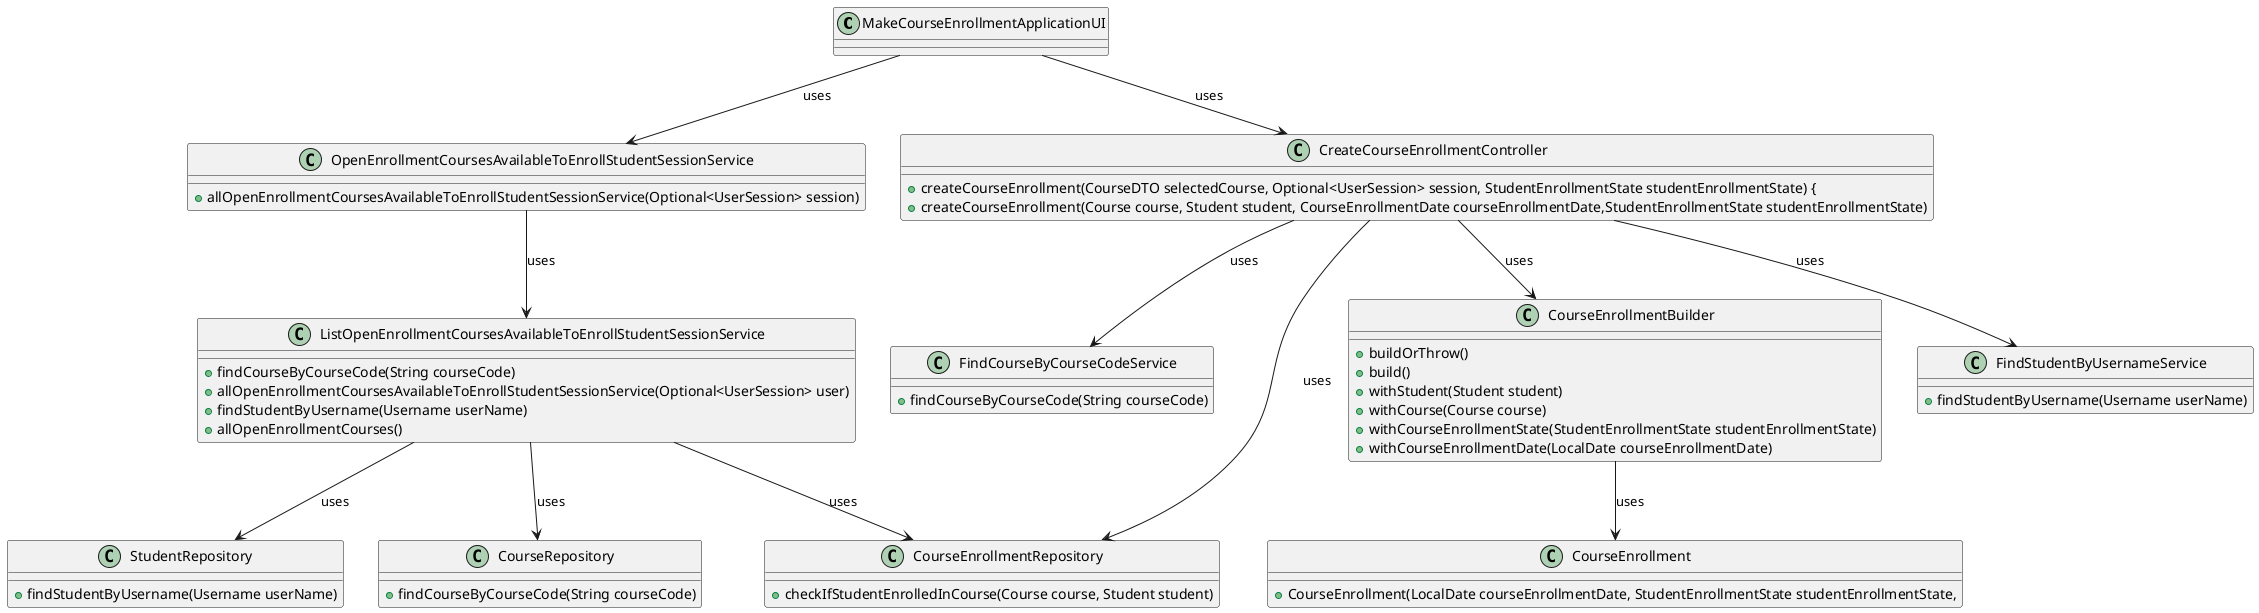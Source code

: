 @startuml

class MakeCourseEnrollmentApplicationUI{
}

class OpenEnrollmentCoursesAvailableToEnrollStudentSessionService{
    + allOpenEnrollmentCoursesAvailableToEnrollStudentSessionService(Optional<UserSession> session)
}

class ListOpenEnrollmentCoursesAvailableToEnrollStudentSessionService{
    + findCourseByCourseCode(String courseCode)
    + allOpenEnrollmentCoursesAvailableToEnrollStudentSessionService(Optional<UserSession> user)
    + findStudentByUsername(Username userName)
    + allOpenEnrollmentCourses()
}
class FindStudentByUsernameService{
    + findStudentByUsername(Username userName)
}
class FindCourseByCourseCodeService{
    + findCourseByCourseCode(String courseCode)
}
class CreateCourseEnrollmentController{
    + createCourseEnrollment(CourseDTO selectedCourse, Optional<UserSession> session, StudentEnrollmentState studentEnrollmentState) {
    + createCourseEnrollment(Course course, Student student, CourseEnrollmentDate courseEnrollmentDate,StudentEnrollmentState studentEnrollmentState)
}
class CourseEnrollmentBuilder{
    + buildOrThrow()
    + build()
    + withStudent(Student student)
    + withCourse(Course course)
    + withCourseEnrollmentState(StudentEnrollmentState studentEnrollmentState)
    + withCourseEnrollmentDate(LocalDate courseEnrollmentDate)
}
class CourseEnrollment{
    + CourseEnrollment(LocalDate courseEnrollmentDate, StudentEnrollmentState studentEnrollmentState,
}
class StudentRepository{
+ findStudentByUsername(Username userName)

}
class CourseRepository{
+ findCourseByCourseCode(String courseCode)

}
class CourseEnrollmentRepository{
+ checkIfStudentEnrolledInCourse(Course course, Student student)
}
MakeCourseEnrollmentApplicationUI--> OpenEnrollmentCoursesAvailableToEnrollStudentSessionService : uses
OpenEnrollmentCoursesAvailableToEnrollStudentSessionService--> ListOpenEnrollmentCoursesAvailableToEnrollStudentSessionService : uses
ListOpenEnrollmentCoursesAvailableToEnrollStudentSessionService--> CourseEnrollmentRepository : uses
ListOpenEnrollmentCoursesAvailableToEnrollStudentSessionService--> CourseRepository : uses
ListOpenEnrollmentCoursesAvailableToEnrollStudentSessionService--> StudentRepository : uses
CreateCourseEnrollmentController--> CourseEnrollmentBuilder : uses
CourseEnrollmentBuilder--> CourseEnrollment : uses
CreateCourseEnrollmentController--> CourseEnrollmentRepository : uses
CreateCourseEnrollmentController--> FindStudentByUsernameService : uses
CreateCourseEnrollmentController--> FindCourseByCourseCodeService : uses
MakeCourseEnrollmentApplicationUI--> CreateCourseEnrollmentController : uses

@enduml